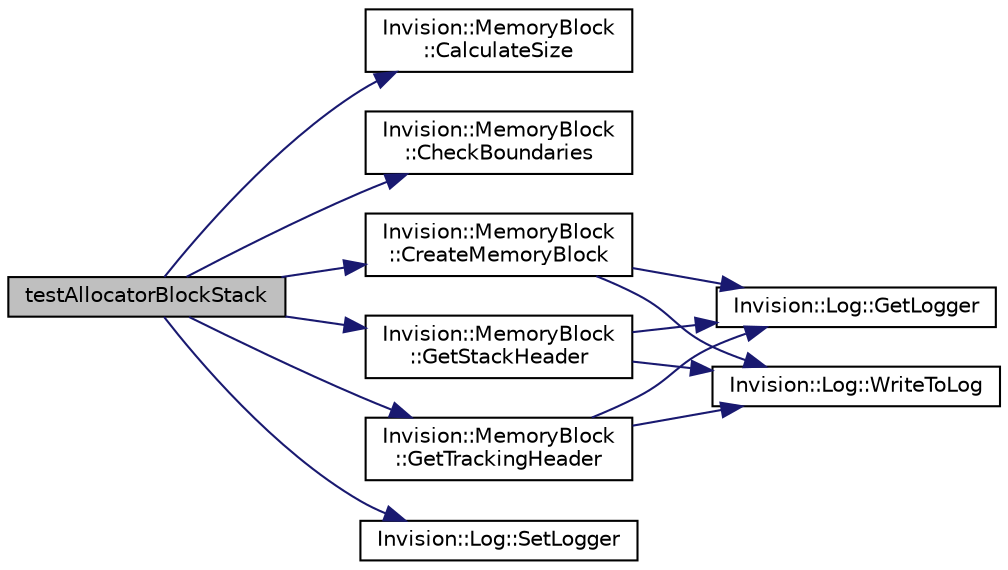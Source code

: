 digraph "testAllocatorBlockStack"
{
 // LATEX_PDF_SIZE
  edge [fontname="Helvetica",fontsize="10",labelfontname="Helvetica",labelfontsize="10"];
  node [fontname="Helvetica",fontsize="10",shape=record];
  rankdir="LR";
  Node1 [label="testAllocatorBlockStack",height=0.2,width=0.4,color="black", fillcolor="grey75", style="filled", fontcolor="black",tooltip=" "];
  Node1 -> Node2 [color="midnightblue",fontsize="10",style="solid",fontname="Helvetica"];
  Node2 [label="Invision::MemoryBlock\l::CalculateSize",height=0.2,width=0.4,color="black", fillcolor="white", style="filled",URL="$class_invision_1_1_memory_block.html#a755026c53158570d1bd3c9e5969c8f4d",tooltip=" "];
  Node1 -> Node3 [color="midnightblue",fontsize="10",style="solid",fontname="Helvetica"];
  Node3 [label="Invision::MemoryBlock\l::CheckBoundaries",height=0.2,width=0.4,color="black", fillcolor="white", style="filled",URL="$class_invision_1_1_memory_block.html#ac8493c0d1c62ce566e2028808940a9c9",tooltip=" "];
  Node1 -> Node4 [color="midnightblue",fontsize="10",style="solid",fontname="Helvetica"];
  Node4 [label="Invision::MemoryBlock\l::CreateMemoryBlock",height=0.2,width=0.4,color="black", fillcolor="white", style="filled",URL="$class_invision_1_1_memory_block.html#aa959a3acda51dc8bbafb6403a37db2f7",tooltip=" "];
  Node4 -> Node5 [color="midnightblue",fontsize="10",style="solid",fontname="Helvetica"];
  Node5 [label="Invision::Log::GetLogger",height=0.2,width=0.4,color="black", fillcolor="white", style="filled",URL="$class_invision_1_1_log.html#a4405d17191a7b5036c84c21641dd51e3",tooltip=" "];
  Node4 -> Node6 [color="midnightblue",fontsize="10",style="solid",fontname="Helvetica"];
  Node6 [label="Invision::Log::WriteToLog",height=0.2,width=0.4,color="black", fillcolor="white", style="filled",URL="$class_invision_1_1_log.html#a142b52ecc1cb3c14704eb54dc8de8619",tooltip=" "];
  Node1 -> Node7 [color="midnightblue",fontsize="10",style="solid",fontname="Helvetica"];
  Node7 [label="Invision::MemoryBlock\l::GetStackHeader",height=0.2,width=0.4,color="black", fillcolor="white", style="filled",URL="$class_invision_1_1_memory_block.html#aec05ca5c88def14f934977a790fdb98c",tooltip=" "];
  Node7 -> Node5 [color="midnightblue",fontsize="10",style="solid",fontname="Helvetica"];
  Node7 -> Node6 [color="midnightblue",fontsize="10",style="solid",fontname="Helvetica"];
  Node1 -> Node8 [color="midnightblue",fontsize="10",style="solid",fontname="Helvetica"];
  Node8 [label="Invision::MemoryBlock\l::GetTrackingHeader",height=0.2,width=0.4,color="black", fillcolor="white", style="filled",URL="$class_invision_1_1_memory_block.html#a35c2249990799afe90568b0ffd52069e",tooltip=" "];
  Node8 -> Node5 [color="midnightblue",fontsize="10",style="solid",fontname="Helvetica"];
  Node8 -> Node6 [color="midnightblue",fontsize="10",style="solid",fontname="Helvetica"];
  Node1 -> Node9 [color="midnightblue",fontsize="10",style="solid",fontname="Helvetica"];
  Node9 [label="Invision::Log::SetLogger",height=0.2,width=0.4,color="black", fillcolor="white", style="filled",URL="$class_invision_1_1_log.html#a5a0af210bd2d7385614ceea21e9b2512",tooltip=" "];
}

